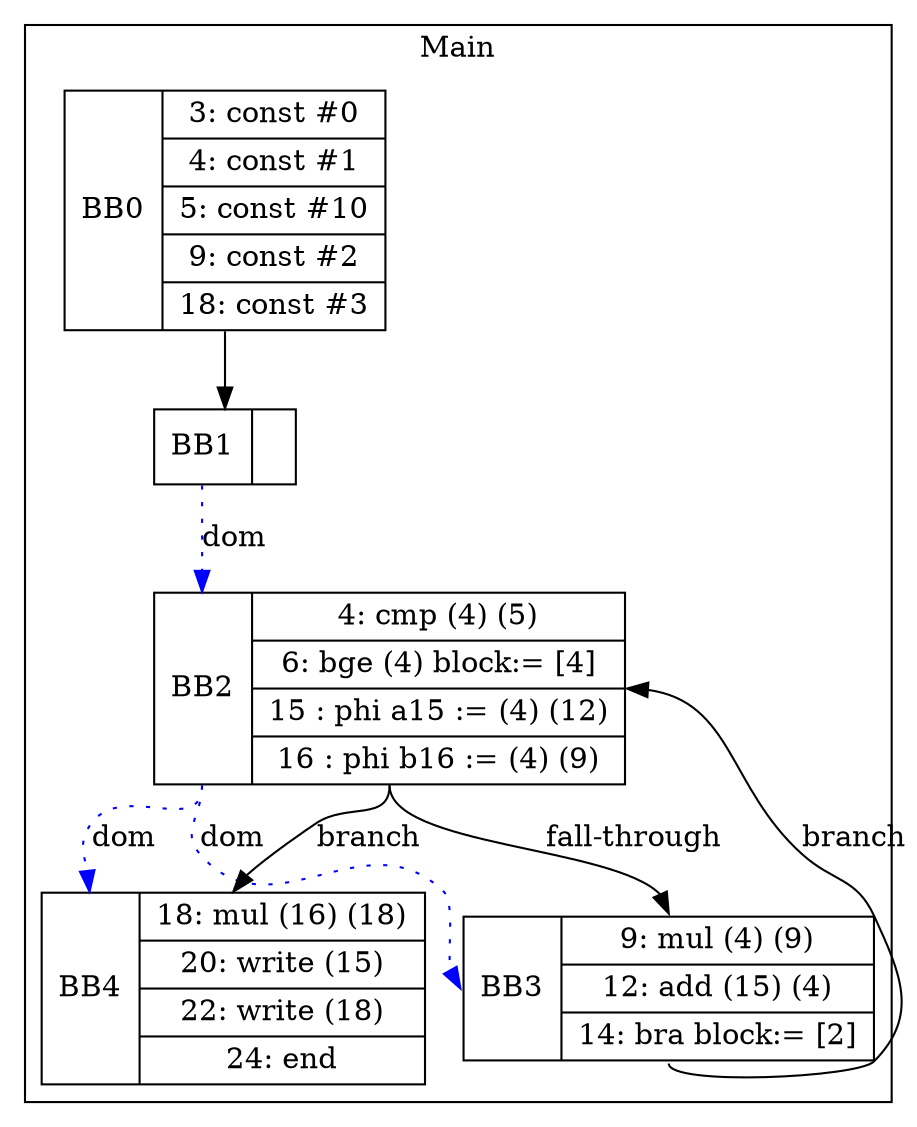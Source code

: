 digraph G {
node [shape=record];
subgraph cluster_main{
label = "Main";
BB0 [shape=record, label="<b>BB0|{3: const #0|4: const #1|5: const #10|9: const #2|18: const #3}"];
BB1 [shape=record, label="<b>BB1|}"];
BB2 [shape=record, label="<b>BB2|{4: cmp (4) (5)|6: bge (4) block:= [4]|15 : phi a15 := (4) (12)|16 : phi b16 := (4) (9)}"];
BB3 [shape=record, label="<b>BB3|{9: mul (4) (9)|12: add (15) (4)|14: bra block:= [2]}"];
BB4 [shape=record, label="<b>BB4|{18: mul (16) (18)|20: write (15)|22: write (18)|24: end}"];
}
BB0:s -> BB1:n ;
BB2:b -> BB3:b [color=blue, style=dotted, label="dom"];
BB2:b -> BB4:b [color=blue, style=dotted, label="dom"];
BB1:b -> BB2:b [color=blue, style=dotted, label="dom"];
BB2:s -> BB4:n [label="branch"];
BB3:s -> BB2:e [label="branch"];
BB2:s -> BB3:n [label="fall-through"];
}
